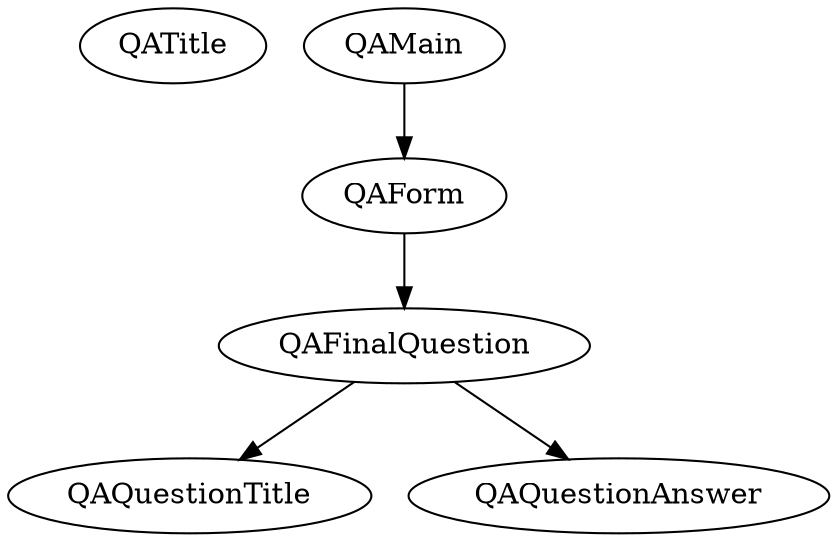 digraph QAHierachy {
    QATitle;
    QAMain -> QAForm -> QAFinalQuestion;
    QAFinalQuestion -> QAQuestionTitle;
    QAFinalQuestion -> QAQuestionAnswer;
}
